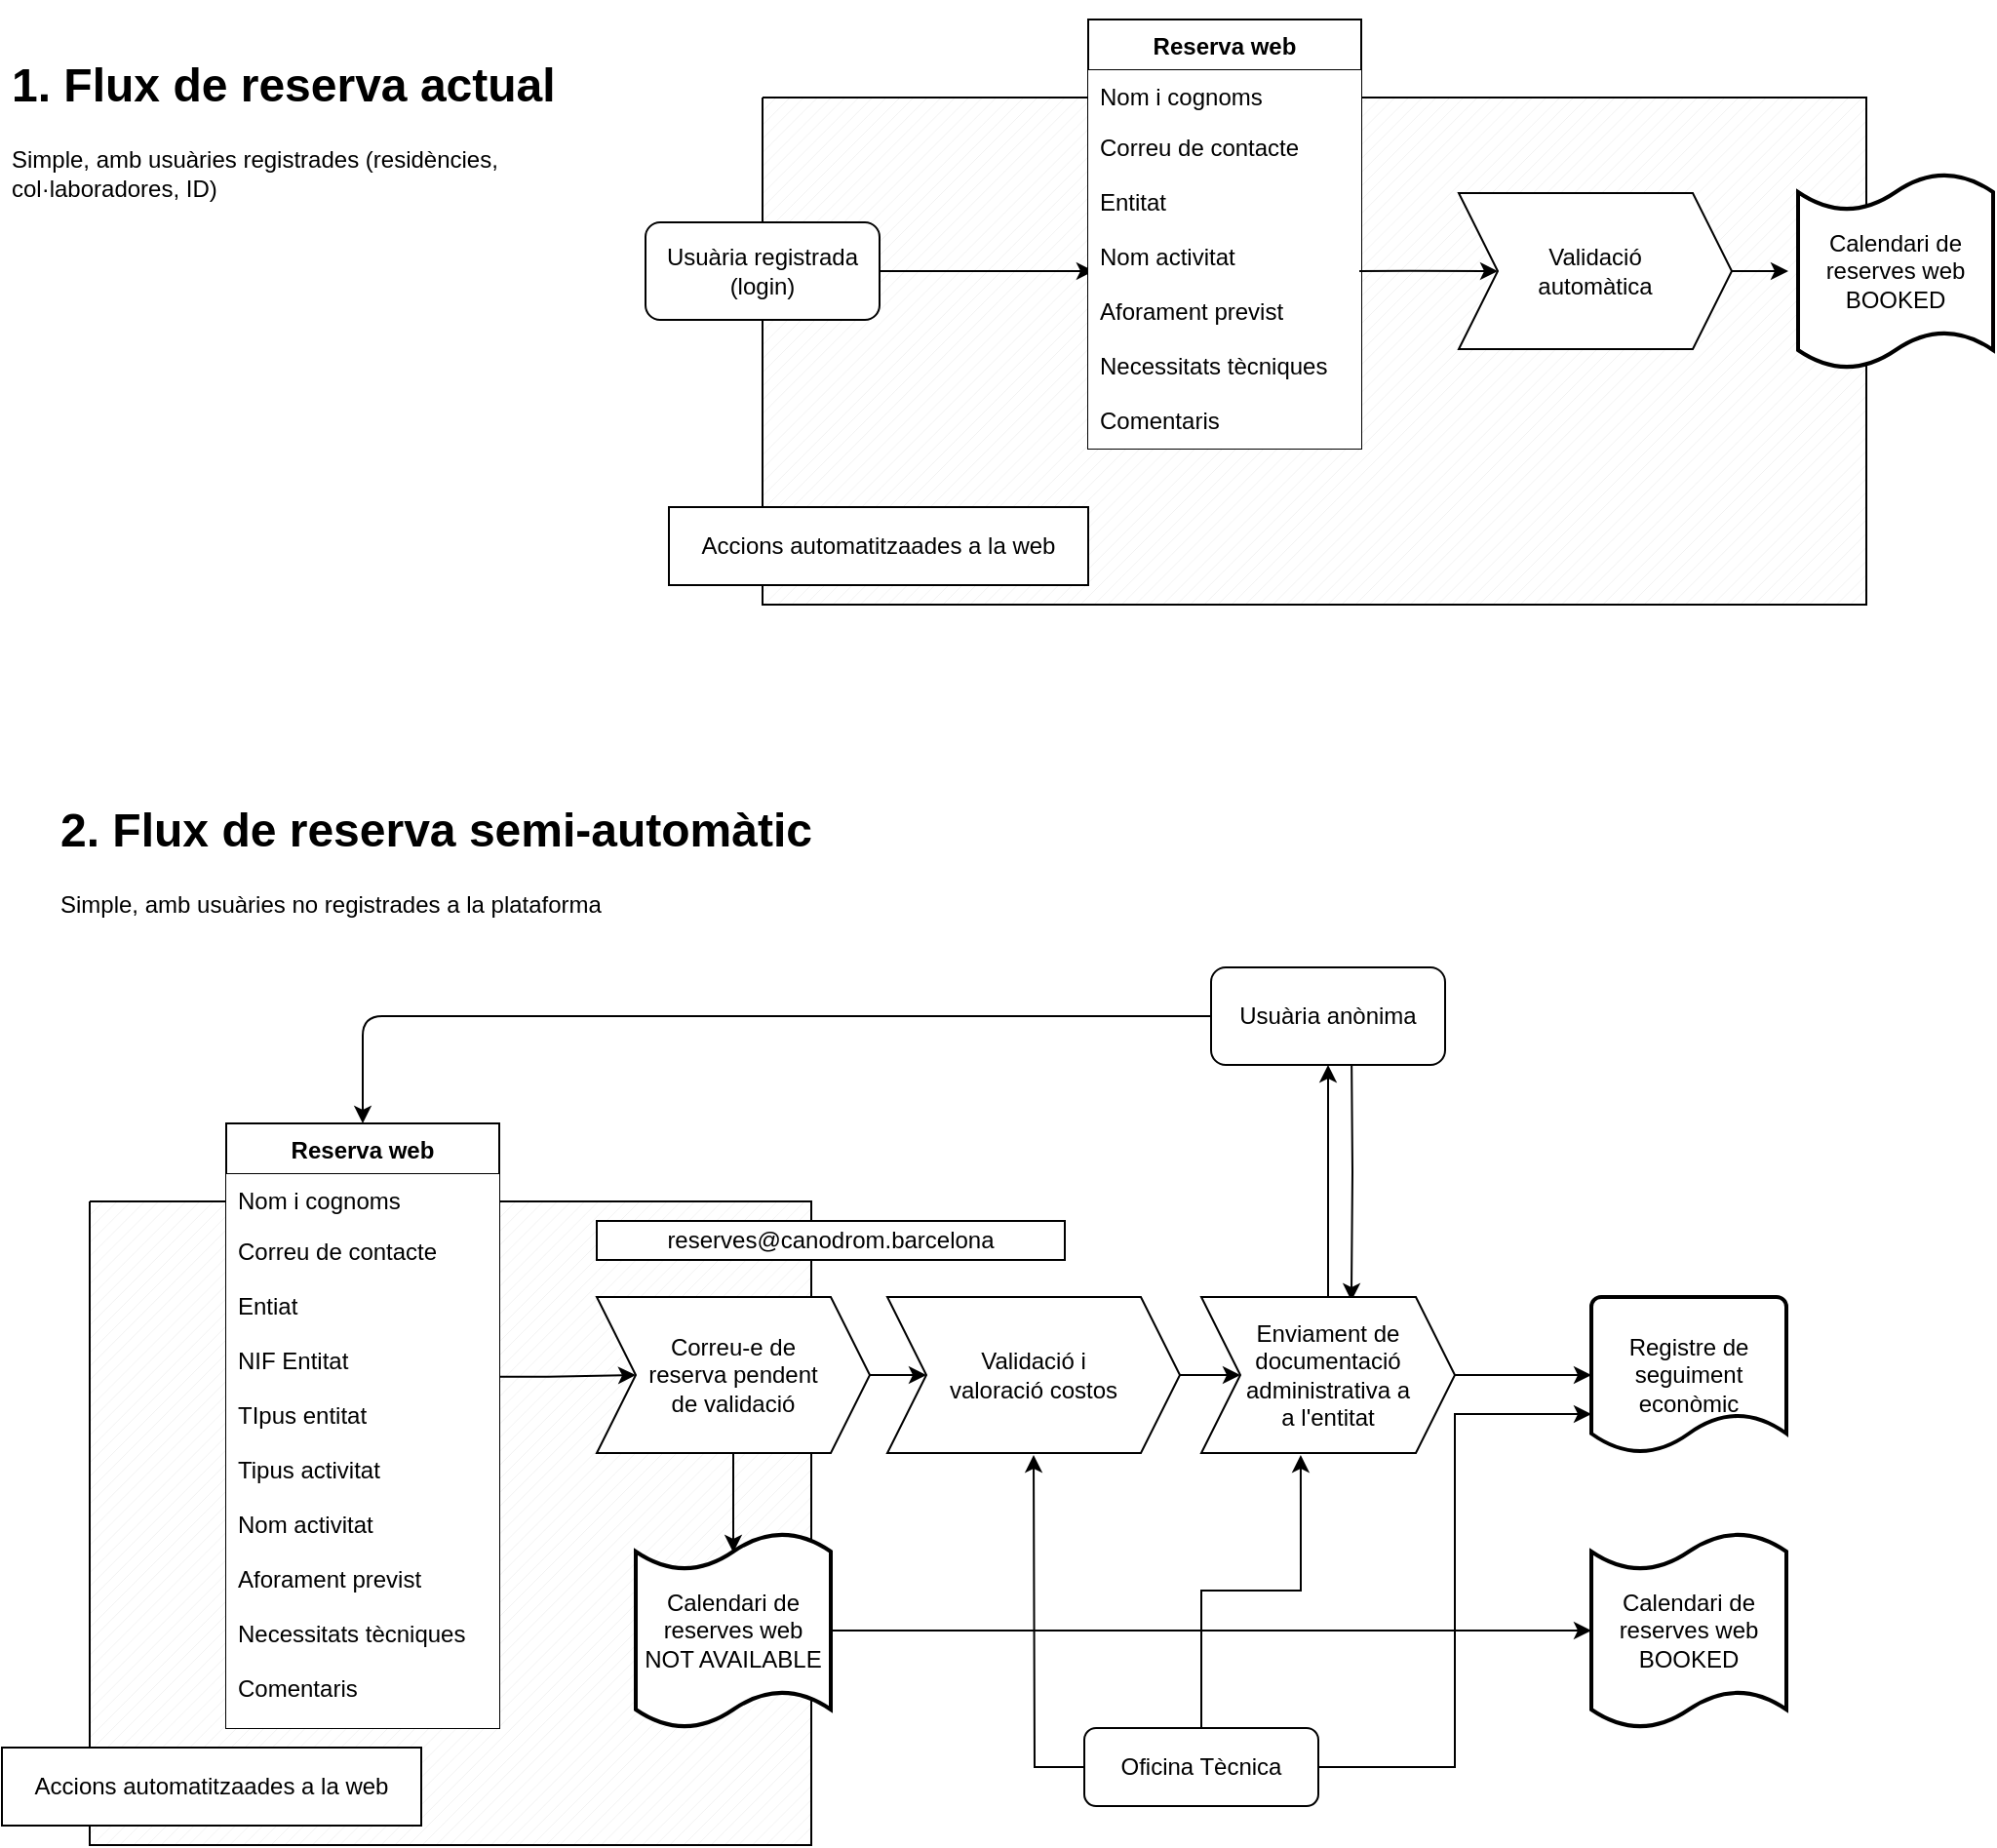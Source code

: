 <mxfile version="14.6.13" type="github">
  <diagram id="QWcHRJpWfeQXFMJefIEu" name="Page-1">
    <mxGraphModel dx="2177" dy="820" grid="1" gridSize="10" guides="1" tooltips="1" connect="1" arrows="1" fold="1" page="1" pageScale="1" pageWidth="827" pageHeight="1169" math="0" shadow="0">
      <root>
        <mxCell id="0" />
        <mxCell id="1" parent="0" />
        <mxCell id="AwSX1SjbMn1UK7kxIGxx-84" value="" style="verticalLabelPosition=bottom;verticalAlign=top;html=1;shape=mxgraph.basic.patternFillRect;fillStyle=diag;step=5;fillStrokeWidth=0.2;fillStrokeColor=#dddddd;" vertex="1" parent="1">
          <mxGeometry x="-360" y="80" width="566" height="260" as="geometry" />
        </mxCell>
        <mxCell id="AwSX1SjbMn1UK7kxIGxx-88" style="edgeStyle=orthogonalEdgeStyle;rounded=0;orthogonalLoop=1;jettySize=auto;html=1;exitX=0.5;exitY=1;exitDx=0;exitDy=0;entryX=0.098;entryY=0.875;entryDx=0;entryDy=0;entryPerimeter=0;" edge="1" parent="1" source="AwSX1SjbMn1UK7kxIGxx-85" target="AwSX1SjbMn1UK7kxIGxx-84">
          <mxGeometry relative="1" as="geometry" />
        </mxCell>
        <mxCell id="AwSX1SjbMn1UK7kxIGxx-85" value="Accions automatitzaades a la web" style="rounded=0;whiteSpace=wrap;html=1;fillColor=#ffffff;" vertex="1" parent="1">
          <mxGeometry x="-408" y="290" width="215" height="40" as="geometry" />
        </mxCell>
        <mxCell id="AwSX1SjbMn1UK7kxIGxx-80" value="" style="verticalLabelPosition=bottom;verticalAlign=top;html=1;shape=mxgraph.basic.patternFillRect;fillStyle=diag;step=5;fillStrokeWidth=0.2;fillStrokeColor=#dddddd;" vertex="1" parent="1">
          <mxGeometry x="-705" y="646" width="370" height="330" as="geometry" />
        </mxCell>
        <mxCell id="AwSX1SjbMn1UK7kxIGxx-3" value="&lt;h1&gt;2. Flux de reserva semi-automàtic&lt;br&gt;&lt;/h1&gt;&lt;div&gt;Simple, amb usuàries no registrades a la plataforma&lt;br&gt;&lt;/div&gt;" style="text;html=1;strokeColor=none;fillColor=none;spacing=5;spacingTop=-20;whiteSpace=wrap;overflow=hidden;rounded=0;" vertex="1" parent="1">
          <mxGeometry x="-725" y="436" width="435" height="120" as="geometry" />
        </mxCell>
        <mxCell id="AwSX1SjbMn1UK7kxIGxx-49" style="edgeStyle=orthogonalEdgeStyle;rounded=0;orthogonalLoop=1;jettySize=auto;html=1;entryX=0.592;entryY=0.025;entryDx=0;entryDy=0;entryPerimeter=0;" edge="1" parent="1" target="AwSX1SjbMn1UK7kxIGxx-33">
          <mxGeometry relative="1" as="geometry">
            <mxPoint x="-58" y="566" as="sourcePoint" />
          </mxGeometry>
        </mxCell>
        <mxCell id="AwSX1SjbMn1UK7kxIGxx-4" value="Usuària anònima" style="rounded=1;whiteSpace=wrap;html=1;" vertex="1" parent="1">
          <mxGeometry x="-130" y="526" width="120" height="50" as="geometry" />
        </mxCell>
        <mxCell id="AwSX1SjbMn1UK7kxIGxx-5" value="" style="endArrow=classic;html=1;exitX=0;exitY=0.5;exitDx=0;exitDy=0;" edge="1" parent="1" source="AwSX1SjbMn1UK7kxIGxx-4">
          <mxGeometry width="50" height="50" relative="1" as="geometry">
            <mxPoint x="-505" y="676" as="sourcePoint" />
            <mxPoint x="-565" y="606" as="targetPoint" />
            <Array as="points">
              <mxPoint x="-565" y="551" />
            </Array>
          </mxGeometry>
        </mxCell>
        <mxCell id="AwSX1SjbMn1UK7kxIGxx-9" value="Reserva web" style="swimlane;fontStyle=1;childLayout=stackLayout;horizontal=1;startSize=26;horizontalStack=0;resizeParent=1;resizeParentMax=0;resizeLast=0;collapsible=1;marginBottom=0;" vertex="1" parent="1">
          <mxGeometry x="-635" y="606" width="140" height="310" as="geometry" />
        </mxCell>
        <mxCell id="AwSX1SjbMn1UK7kxIGxx-10" value="Nom i cognoms" style="text;strokeColor=none;align=left;verticalAlign=top;spacingLeft=4;spacingRight=4;overflow=hidden;rotatable=0;points=[[0,0.5],[1,0.5]];portConstraint=eastwest;fillColor=#ffffff;" vertex="1" parent="AwSX1SjbMn1UK7kxIGxx-9">
          <mxGeometry y="26" width="140" height="26" as="geometry" />
        </mxCell>
        <mxCell id="AwSX1SjbMn1UK7kxIGxx-11" value="Correu de contacte&#xa;&#xa;Entiat&#xa;&#xa;NIF Entitat&#xa;&#xa;TIpus entitat&#xa;&#xa;Tipus activitat&#xa;&#xa;Nom activitat&#xa;&#xa;Aforament previst&#xa;&#xa;Necessitats tècniques&#xa;&#xa;Comentaris&#xa;" style="text;align=left;verticalAlign=top;spacingLeft=4;spacingRight=4;overflow=hidden;rotatable=0;points=[[0,0.5],[1,0.5]];portConstraint=eastwest;fillColor=#ffffff;" vertex="1" parent="AwSX1SjbMn1UK7kxIGxx-9">
          <mxGeometry y="52" width="140" height="258" as="geometry" />
        </mxCell>
        <mxCell id="AwSX1SjbMn1UK7kxIGxx-29" style="edgeStyle=orthogonalEdgeStyle;rounded=0;orthogonalLoop=1;jettySize=auto;html=1;exitX=1;exitY=0.5;exitDx=0;exitDy=0;entryX=0;entryY=0.5;entryDx=0;entryDy=0;" edge="1" parent="1" source="AwSX1SjbMn1UK7kxIGxx-26" target="AwSX1SjbMn1UK7kxIGxx-28">
          <mxGeometry relative="1" as="geometry" />
        </mxCell>
        <mxCell id="AwSX1SjbMn1UK7kxIGxx-74" style="edgeStyle=orthogonalEdgeStyle;rounded=0;orthogonalLoop=1;jettySize=auto;html=1;exitX=0.5;exitY=1;exitDx=0;exitDy=0;entryX=0.5;entryY=0.1;entryDx=0;entryDy=0;entryPerimeter=0;" edge="1" parent="1" source="AwSX1SjbMn1UK7kxIGxx-26" target="AwSX1SjbMn1UK7kxIGxx-73">
          <mxGeometry relative="1" as="geometry" />
        </mxCell>
        <mxCell id="AwSX1SjbMn1UK7kxIGxx-26" value="Correu-e de&lt;br&gt;&lt;div&gt; reserva pendent &lt;br&gt;&lt;/div&gt;&lt;div&gt;de validació&lt;/div&gt;" style="shape=step;perimeter=stepPerimeter;whiteSpace=wrap;html=1;fixedSize=1;" vertex="1" parent="1">
          <mxGeometry x="-445" y="695" width="140" height="80" as="geometry" />
        </mxCell>
        <mxCell id="AwSX1SjbMn1UK7kxIGxx-27" style="edgeStyle=orthogonalEdgeStyle;rounded=0;orthogonalLoop=1;jettySize=auto;html=1;exitX=1;exitY=0.302;exitDx=0;exitDy=0;exitPerimeter=0;" edge="1" parent="1" source="AwSX1SjbMn1UK7kxIGxx-11" target="AwSX1SjbMn1UK7kxIGxx-26">
          <mxGeometry relative="1" as="geometry">
            <mxPoint x="-495" y="826" as="sourcePoint" />
          </mxGeometry>
        </mxCell>
        <mxCell id="AwSX1SjbMn1UK7kxIGxx-34" style="edgeStyle=orthogonalEdgeStyle;rounded=0;orthogonalLoop=1;jettySize=auto;html=1;exitX=1;exitY=0.5;exitDx=0;exitDy=0;entryX=0;entryY=0.5;entryDx=0;entryDy=0;" edge="1" parent="1" source="AwSX1SjbMn1UK7kxIGxx-28" target="AwSX1SjbMn1UK7kxIGxx-33">
          <mxGeometry relative="1" as="geometry" />
        </mxCell>
        <mxCell id="AwSX1SjbMn1UK7kxIGxx-28" value="Validació i &lt;br&gt;valoració costos" style="shape=step;perimeter=stepPerimeter;whiteSpace=wrap;html=1;fixedSize=1;" vertex="1" parent="1">
          <mxGeometry x="-296" y="695" width="150" height="80" as="geometry" />
        </mxCell>
        <mxCell id="AwSX1SjbMn1UK7kxIGxx-32" style="edgeStyle=orthogonalEdgeStyle;rounded=0;orthogonalLoop=1;jettySize=auto;html=1;" edge="1" parent="1" source="AwSX1SjbMn1UK7kxIGxx-31">
          <mxGeometry relative="1" as="geometry">
            <mxPoint x="-221" y="776" as="targetPoint" />
          </mxGeometry>
        </mxCell>
        <mxCell id="AwSX1SjbMn1UK7kxIGxx-48" style="edgeStyle=orthogonalEdgeStyle;rounded=0;orthogonalLoop=1;jettySize=auto;html=1;exitX=0.5;exitY=0;exitDx=0;exitDy=0;entryX=0.392;entryY=1.013;entryDx=0;entryDy=0;entryPerimeter=0;" edge="1" parent="1" source="AwSX1SjbMn1UK7kxIGxx-31" target="AwSX1SjbMn1UK7kxIGxx-33">
          <mxGeometry relative="1" as="geometry" />
        </mxCell>
        <mxCell id="AwSX1SjbMn1UK7kxIGxx-78" style="edgeStyle=orthogonalEdgeStyle;rounded=0;orthogonalLoop=1;jettySize=auto;html=1;exitX=1;exitY=0.5;exitDx=0;exitDy=0;entryX=0;entryY=0.75;entryDx=0;entryDy=0;entryPerimeter=0;" edge="1" parent="1" source="AwSX1SjbMn1UK7kxIGxx-31" target="AwSX1SjbMn1UK7kxIGxx-41">
          <mxGeometry relative="1" as="geometry" />
        </mxCell>
        <mxCell id="AwSX1SjbMn1UK7kxIGxx-31" value="Oficina Tècnica" style="rounded=1;whiteSpace=wrap;html=1;" vertex="1" parent="1">
          <mxGeometry x="-195" y="916" width="120" height="40" as="geometry" />
        </mxCell>
        <mxCell id="AwSX1SjbMn1UK7kxIGxx-45" style="edgeStyle=orthogonalEdgeStyle;rounded=0;orthogonalLoop=1;jettySize=auto;html=1;exitX=1;exitY=0.5;exitDx=0;exitDy=0;" edge="1" parent="1" source="AwSX1SjbMn1UK7kxIGxx-33" target="AwSX1SjbMn1UK7kxIGxx-41">
          <mxGeometry relative="1" as="geometry" />
        </mxCell>
        <mxCell id="AwSX1SjbMn1UK7kxIGxx-47" style="edgeStyle=orthogonalEdgeStyle;rounded=0;orthogonalLoop=1;jettySize=auto;html=1;exitX=0.5;exitY=0;exitDx=0;exitDy=0;" edge="1" parent="1" source="AwSX1SjbMn1UK7kxIGxx-33" target="AwSX1SjbMn1UK7kxIGxx-4">
          <mxGeometry relative="1" as="geometry" />
        </mxCell>
        <mxCell id="AwSX1SjbMn1UK7kxIGxx-33" value="Enviament de documentació administrativa a&lt;br&gt;a l&#39;entitat" style="shape=step;perimeter=stepPerimeter;whiteSpace=wrap;html=1;fixedSize=1;" vertex="1" parent="1">
          <mxGeometry x="-135" y="695" width="130" height="80" as="geometry" />
        </mxCell>
        <mxCell id="AwSX1SjbMn1UK7kxIGxx-35" value="reserves@canodrom.barcelona" style="rounded=0;whiteSpace=wrap;html=1;" vertex="1" parent="1">
          <mxGeometry x="-445" y="656" width="240" height="20" as="geometry" />
        </mxCell>
        <mxCell id="AwSX1SjbMn1UK7kxIGxx-41" value="Registre de seguiment econòmic" style="strokeWidth=2;html=1;shape=mxgraph.flowchart.document2;whiteSpace=wrap;size=0.25;" vertex="1" parent="1">
          <mxGeometry x="65" y="695" width="100" height="80" as="geometry" />
        </mxCell>
        <mxCell id="AwSX1SjbMn1UK7kxIGxx-51" value="&lt;br&gt;&lt;h1&gt;1. Flux de reserva actual&lt;br&gt;&lt;/h1&gt;&lt;div&gt;Simple, amb usuàries registrades (residències, col·laboradores, ID)&lt;br&gt;&lt;/div&gt;" style="text;html=1;strokeColor=none;fillColor=none;spacing=5;spacingTop=-20;whiteSpace=wrap;overflow=hidden;rounded=0;" vertex="1" parent="1">
          <mxGeometry x="-750" y="40" width="300" height="120" as="geometry" />
        </mxCell>
        <mxCell id="AwSX1SjbMn1UK7kxIGxx-76" style="edgeStyle=orthogonalEdgeStyle;rounded=0;orthogonalLoop=1;jettySize=auto;html=1;entryX=0.021;entryY=0.458;entryDx=0;entryDy=0;entryPerimeter=0;" edge="1" parent="1" source="AwSX1SjbMn1UK7kxIGxx-53" target="AwSX1SjbMn1UK7kxIGxx-57">
          <mxGeometry relative="1" as="geometry" />
        </mxCell>
        <mxCell id="AwSX1SjbMn1UK7kxIGxx-53" value="Usuària registrada (login)" style="rounded=1;whiteSpace=wrap;html=1;" vertex="1" parent="1">
          <mxGeometry x="-420" y="144" width="120" height="50" as="geometry" />
        </mxCell>
        <mxCell id="AwSX1SjbMn1UK7kxIGxx-55" value="Reserva web" style="swimlane;fontStyle=1;childLayout=stackLayout;horizontal=1;startSize=26;horizontalStack=0;resizeParent=1;resizeParentMax=0;resizeLast=0;collapsible=1;marginBottom=0;" vertex="1" parent="1">
          <mxGeometry x="-193" y="40" width="140" height="220" as="geometry" />
        </mxCell>
        <mxCell id="AwSX1SjbMn1UK7kxIGxx-56" value="Nom i cognoms" style="text;strokeColor=none;align=left;verticalAlign=top;spacingLeft=4;spacingRight=4;overflow=hidden;rotatable=0;points=[[0,0.5],[1,0.5]];portConstraint=eastwest;fillColor=#ffffff;" vertex="1" parent="AwSX1SjbMn1UK7kxIGxx-55">
          <mxGeometry y="26" width="140" height="26" as="geometry" />
        </mxCell>
        <mxCell id="AwSX1SjbMn1UK7kxIGxx-57" value="Correu de contacte&#xa;&#xa;Entitat&#xa;&#xa;Nom activitat&#xa;&#xa;Aforament previst&#xa;&#xa;Necessitats tècniques&#xa;&#xa;Comentaris&#xa;" style="text;strokeColor=none;align=left;verticalAlign=top;spacingLeft=4;spacingRight=4;overflow=hidden;rotatable=0;points=[[0,0.5],[1,0.5]];portConstraint=eastwest;fillColor=#ffffff;" vertex="1" parent="AwSX1SjbMn1UK7kxIGxx-55">
          <mxGeometry y="52" width="140" height="168" as="geometry" />
        </mxCell>
        <mxCell id="AwSX1SjbMn1UK7kxIGxx-58" style="edgeStyle=orthogonalEdgeStyle;rounded=0;orthogonalLoop=1;jettySize=auto;html=1;exitX=1;exitY=0.5;exitDx=0;exitDy=0;entryX=0;entryY=0.5;entryDx=0;entryDy=0;" edge="1" parent="1" source="AwSX1SjbMn1UK7kxIGxx-59">
          <mxGeometry relative="1" as="geometry">
            <mxPoint x="166" y="169" as="targetPoint" />
          </mxGeometry>
        </mxCell>
        <mxCell id="AwSX1SjbMn1UK7kxIGxx-59" value="Validació &lt;br&gt;automàtica" style="shape=step;perimeter=stepPerimeter;whiteSpace=wrap;html=1;fixedSize=1;" vertex="1" parent="1">
          <mxGeometry x="-3" y="129" width="140" height="80" as="geometry" />
        </mxCell>
        <mxCell id="AwSX1SjbMn1UK7kxIGxx-60" style="edgeStyle=orthogonalEdgeStyle;rounded=0;orthogonalLoop=1;jettySize=auto;html=1;exitX=0.993;exitY=0.458;exitDx=0;exitDy=0;exitPerimeter=0;" edge="1" parent="1" target="AwSX1SjbMn1UK7kxIGxx-59" source="AwSX1SjbMn1UK7kxIGxx-57">
          <mxGeometry relative="1" as="geometry">
            <mxPoint x="-53" y="260" as="sourcePoint" />
          </mxGeometry>
        </mxCell>
        <mxCell id="AwSX1SjbMn1UK7kxIGxx-71" value="&lt;div&gt;Calendari de reserves web&lt;/div&gt;&lt;div&gt;BOOKED&lt;br&gt;&lt;/div&gt;" style="shape=tape;whiteSpace=wrap;html=1;strokeWidth=2;size=0.19" vertex="1" parent="1">
          <mxGeometry x="65" y="816" width="100" height="100" as="geometry" />
        </mxCell>
        <mxCell id="AwSX1SjbMn1UK7kxIGxx-81" style="edgeStyle=orthogonalEdgeStyle;rounded=0;orthogonalLoop=1;jettySize=auto;html=1;exitX=1;exitY=0.5;exitDx=0;exitDy=0;exitPerimeter=0;entryX=0;entryY=0.5;entryDx=0;entryDy=0;entryPerimeter=0;" edge="1" parent="1" source="AwSX1SjbMn1UK7kxIGxx-73" target="AwSX1SjbMn1UK7kxIGxx-71">
          <mxGeometry relative="1" as="geometry" />
        </mxCell>
        <mxCell id="AwSX1SjbMn1UK7kxIGxx-73" value="&lt;div&gt;Calendari de reserves web&lt;/div&gt;&lt;div&gt;NOT AVAILABLE&lt;br&gt;&lt;/div&gt;" style="shape=tape;whiteSpace=wrap;html=1;strokeWidth=2;size=0.19" vertex="1" parent="1">
          <mxGeometry x="-425" y="816" width="100" height="100" as="geometry" />
        </mxCell>
        <mxCell id="AwSX1SjbMn1UK7kxIGxx-75" value="&lt;div&gt;Calendari de reserves web&lt;/div&gt;&lt;div&gt;BOOKED&lt;br&gt;&lt;/div&gt;" style="shape=tape;whiteSpace=wrap;html=1;strokeWidth=2;size=0.19" vertex="1" parent="1">
          <mxGeometry x="171" y="119" width="100" height="100" as="geometry" />
        </mxCell>
        <mxCell id="AwSX1SjbMn1UK7kxIGxx-83" value="Accions automatitzaades a la web" style="rounded=0;whiteSpace=wrap;html=1;fillColor=#ffffff;" vertex="1" parent="1">
          <mxGeometry x="-750" y="926" width="215" height="40" as="geometry" />
        </mxCell>
      </root>
    </mxGraphModel>
  </diagram>
</mxfile>
